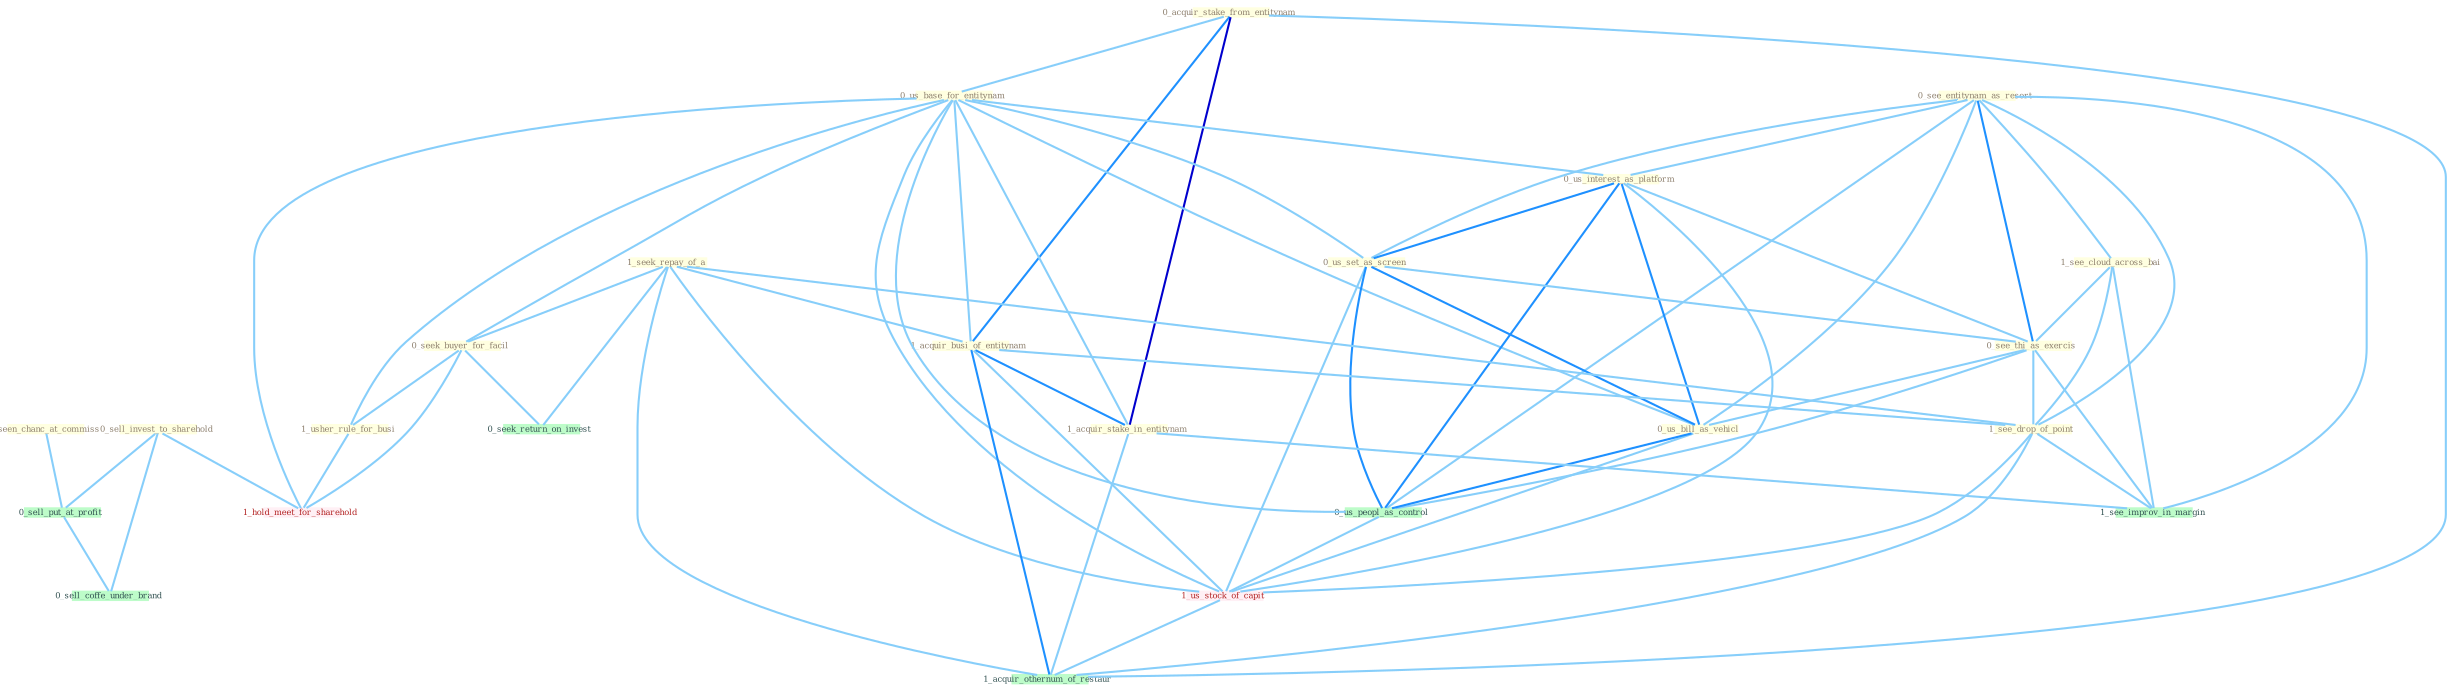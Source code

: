 Graph G{ 
    node
    [shape=polygon,style=filled,width=.5,height=.06,color="#BDFCC9",fixedsize=true,fontsize=4,
    fontcolor="#2f4f4f"];
    {node
    [color="#ffffe0", fontcolor="#8b7d6b"] "1_seen_chanc_at_commiss " "0_acquir_stake_from_entitynam " "0_see_entitynam_as_resort " "0_us_base_for_entitynam " "0_us_interest_as_platform " "0_us_set_as_screen " "1_see_cloud_across_bai " "1_seek_repay_of_a " "1_acquir_busi_of_entitynam " "0_see_thi_as_exercis " "0_us_bill_as_vehicl " "0_seek_buyer_for_facil " "1_usher_rule_for_busi " "1_acquir_stake_in_entitynam " "1_see_drop_of_point " "0_sell_invest_to_sharehold "}
{node [color="#fff0f5", fontcolor="#b22222"] "1_us_stock_of_capit " "1_hold_meet_for_sharehold "}
edge [color="#B0E2FF"];

	"1_seen_chanc_at_commiss " -- "0_sell_put_at_profit " [w="1", color="#87cefa" ];
	"0_acquir_stake_from_entitynam " -- "0_us_base_for_entitynam " [w="1", color="#87cefa" ];
	"0_acquir_stake_from_entitynam " -- "1_acquir_busi_of_entitynam " [w="2", color="#1e90ff" , len=0.8];
	"0_acquir_stake_from_entitynam " -- "1_acquir_stake_in_entitynam " [w="3", color="#0000cd" , len=0.6];
	"0_acquir_stake_from_entitynam " -- "1_acquir_othernum_of_restaur " [w="1", color="#87cefa" ];
	"0_see_entitynam_as_resort " -- "0_us_interest_as_platform " [w="1", color="#87cefa" ];
	"0_see_entitynam_as_resort " -- "0_us_set_as_screen " [w="1", color="#87cefa" ];
	"0_see_entitynam_as_resort " -- "1_see_cloud_across_bai " [w="1", color="#87cefa" ];
	"0_see_entitynam_as_resort " -- "0_see_thi_as_exercis " [w="2", color="#1e90ff" , len=0.8];
	"0_see_entitynam_as_resort " -- "0_us_bill_as_vehicl " [w="1", color="#87cefa" ];
	"0_see_entitynam_as_resort " -- "1_see_drop_of_point " [w="1", color="#87cefa" ];
	"0_see_entitynam_as_resort " -- "0_us_peopl_as_control " [w="1", color="#87cefa" ];
	"0_see_entitynam_as_resort " -- "1_see_improv_in_margin " [w="1", color="#87cefa" ];
	"0_us_base_for_entitynam " -- "0_us_interest_as_platform " [w="1", color="#87cefa" ];
	"0_us_base_for_entitynam " -- "0_us_set_as_screen " [w="1", color="#87cefa" ];
	"0_us_base_for_entitynam " -- "1_acquir_busi_of_entitynam " [w="1", color="#87cefa" ];
	"0_us_base_for_entitynam " -- "0_us_bill_as_vehicl " [w="1", color="#87cefa" ];
	"0_us_base_for_entitynam " -- "0_seek_buyer_for_facil " [w="1", color="#87cefa" ];
	"0_us_base_for_entitynam " -- "1_usher_rule_for_busi " [w="1", color="#87cefa" ];
	"0_us_base_for_entitynam " -- "1_acquir_stake_in_entitynam " [w="1", color="#87cefa" ];
	"0_us_base_for_entitynam " -- "0_us_peopl_as_control " [w="1", color="#87cefa" ];
	"0_us_base_for_entitynam " -- "1_us_stock_of_capit " [w="1", color="#87cefa" ];
	"0_us_base_for_entitynam " -- "1_hold_meet_for_sharehold " [w="1", color="#87cefa" ];
	"0_us_interest_as_platform " -- "0_us_set_as_screen " [w="2", color="#1e90ff" , len=0.8];
	"0_us_interest_as_platform " -- "0_see_thi_as_exercis " [w="1", color="#87cefa" ];
	"0_us_interest_as_platform " -- "0_us_bill_as_vehicl " [w="2", color="#1e90ff" , len=0.8];
	"0_us_interest_as_platform " -- "0_us_peopl_as_control " [w="2", color="#1e90ff" , len=0.8];
	"0_us_interest_as_platform " -- "1_us_stock_of_capit " [w="1", color="#87cefa" ];
	"0_us_set_as_screen " -- "0_see_thi_as_exercis " [w="1", color="#87cefa" ];
	"0_us_set_as_screen " -- "0_us_bill_as_vehicl " [w="2", color="#1e90ff" , len=0.8];
	"0_us_set_as_screen " -- "0_us_peopl_as_control " [w="2", color="#1e90ff" , len=0.8];
	"0_us_set_as_screen " -- "1_us_stock_of_capit " [w="1", color="#87cefa" ];
	"1_see_cloud_across_bai " -- "0_see_thi_as_exercis " [w="1", color="#87cefa" ];
	"1_see_cloud_across_bai " -- "1_see_drop_of_point " [w="1", color="#87cefa" ];
	"1_see_cloud_across_bai " -- "1_see_improv_in_margin " [w="1", color="#87cefa" ];
	"1_seek_repay_of_a " -- "1_acquir_busi_of_entitynam " [w="1", color="#87cefa" ];
	"1_seek_repay_of_a " -- "0_seek_buyer_for_facil " [w="1", color="#87cefa" ];
	"1_seek_repay_of_a " -- "1_see_drop_of_point " [w="1", color="#87cefa" ];
	"1_seek_repay_of_a " -- "0_seek_return_on_invest " [w="1", color="#87cefa" ];
	"1_seek_repay_of_a " -- "1_us_stock_of_capit " [w="1", color="#87cefa" ];
	"1_seek_repay_of_a " -- "1_acquir_othernum_of_restaur " [w="1", color="#87cefa" ];
	"1_acquir_busi_of_entitynam " -- "1_acquir_stake_in_entitynam " [w="2", color="#1e90ff" , len=0.8];
	"1_acquir_busi_of_entitynam " -- "1_see_drop_of_point " [w="1", color="#87cefa" ];
	"1_acquir_busi_of_entitynam " -- "1_us_stock_of_capit " [w="1", color="#87cefa" ];
	"1_acquir_busi_of_entitynam " -- "1_acquir_othernum_of_restaur " [w="2", color="#1e90ff" , len=0.8];
	"0_see_thi_as_exercis " -- "0_us_bill_as_vehicl " [w="1", color="#87cefa" ];
	"0_see_thi_as_exercis " -- "1_see_drop_of_point " [w="1", color="#87cefa" ];
	"0_see_thi_as_exercis " -- "0_us_peopl_as_control " [w="1", color="#87cefa" ];
	"0_see_thi_as_exercis " -- "1_see_improv_in_margin " [w="1", color="#87cefa" ];
	"0_us_bill_as_vehicl " -- "0_us_peopl_as_control " [w="2", color="#1e90ff" , len=0.8];
	"0_us_bill_as_vehicl " -- "1_us_stock_of_capit " [w="1", color="#87cefa" ];
	"0_seek_buyer_for_facil " -- "1_usher_rule_for_busi " [w="1", color="#87cefa" ];
	"0_seek_buyer_for_facil " -- "0_seek_return_on_invest " [w="1", color="#87cefa" ];
	"0_seek_buyer_for_facil " -- "1_hold_meet_for_sharehold " [w="1", color="#87cefa" ];
	"1_usher_rule_for_busi " -- "1_hold_meet_for_sharehold " [w="1", color="#87cefa" ];
	"1_acquir_stake_in_entitynam " -- "1_see_improv_in_margin " [w="1", color="#87cefa" ];
	"1_acquir_stake_in_entitynam " -- "1_acquir_othernum_of_restaur " [w="1", color="#87cefa" ];
	"1_see_drop_of_point " -- "1_us_stock_of_capit " [w="1", color="#87cefa" ];
	"1_see_drop_of_point " -- "1_see_improv_in_margin " [w="1", color="#87cefa" ];
	"1_see_drop_of_point " -- "1_acquir_othernum_of_restaur " [w="1", color="#87cefa" ];
	"0_sell_invest_to_sharehold " -- "0_sell_put_at_profit " [w="1", color="#87cefa" ];
	"0_sell_invest_to_sharehold " -- "0_sell_coffe_under_brand " [w="1", color="#87cefa" ];
	"0_sell_invest_to_sharehold " -- "1_hold_meet_for_sharehold " [w="1", color="#87cefa" ];
	"0_us_peopl_as_control " -- "1_us_stock_of_capit " [w="1", color="#87cefa" ];
	"0_sell_put_at_profit " -- "0_sell_coffe_under_brand " [w="1", color="#87cefa" ];
	"1_us_stock_of_capit " -- "1_acquir_othernum_of_restaur " [w="1", color="#87cefa" ];
}